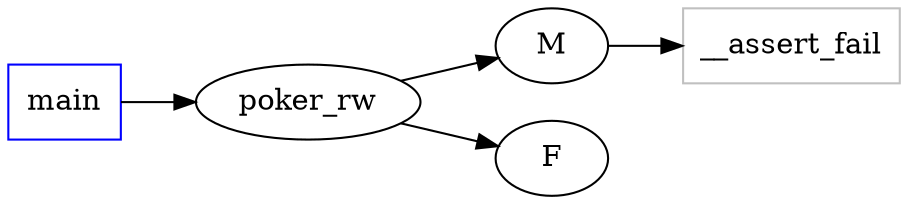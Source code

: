 digraph functioncalls {
rankdir=LR;

main [shape="box", color=blue];
__assert_fail [shape="box", color=grey];
M -> __assert_fail;
main -> poker_rw;
poker_rw -> M;
poker_rw -> F;
}
